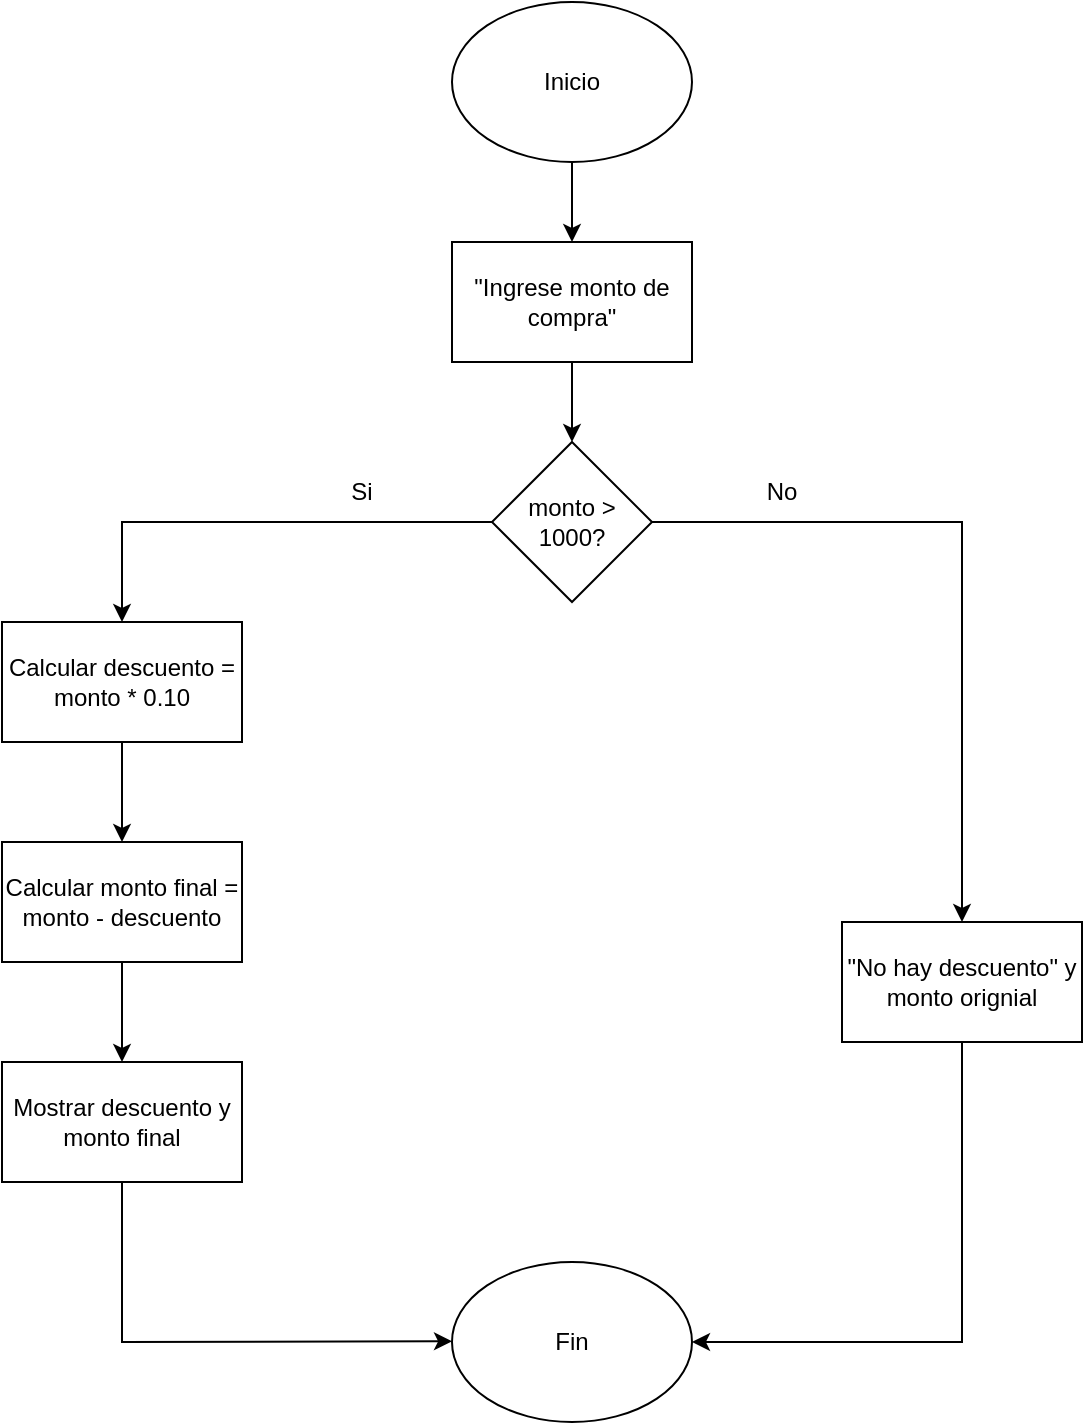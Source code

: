 <mxfile version="26.0.14">
  <diagram name="Página-1" id="KgsN7CgmaPnpd9sLmYtM">
    <mxGraphModel dx="768" dy="385" grid="1" gridSize="10" guides="1" tooltips="1" connect="1" arrows="1" fold="1" page="1" pageScale="1" pageWidth="850" pageHeight="1100" math="0" shadow="0">
      <root>
        <mxCell id="0" />
        <mxCell id="1" parent="0" />
        <mxCell id="lxhHrXHInBEaNNUNYeGH-3" value="" style="edgeStyle=orthogonalEdgeStyle;rounded=0;orthogonalLoop=1;jettySize=auto;html=1;" edge="1" parent="1" source="lxhHrXHInBEaNNUNYeGH-1" target="lxhHrXHInBEaNNUNYeGH-2">
          <mxGeometry relative="1" as="geometry" />
        </mxCell>
        <mxCell id="lxhHrXHInBEaNNUNYeGH-1" value="Inicio" style="ellipse;whiteSpace=wrap;html=1;" vertex="1" parent="1">
          <mxGeometry x="365" y="30" width="120" height="80" as="geometry" />
        </mxCell>
        <mxCell id="lxhHrXHInBEaNNUNYeGH-5" value="" style="edgeStyle=orthogonalEdgeStyle;rounded=0;orthogonalLoop=1;jettySize=auto;html=1;" edge="1" parent="1" source="lxhHrXHInBEaNNUNYeGH-2" target="lxhHrXHInBEaNNUNYeGH-4">
          <mxGeometry relative="1" as="geometry" />
        </mxCell>
        <mxCell id="lxhHrXHInBEaNNUNYeGH-2" value="&quot;Ingrese monto de compra&quot;" style="whiteSpace=wrap;html=1;" vertex="1" parent="1">
          <mxGeometry x="365" y="150" width="120" height="60" as="geometry" />
        </mxCell>
        <mxCell id="lxhHrXHInBEaNNUNYeGH-7" value="" style="edgeStyle=orthogonalEdgeStyle;rounded=0;orthogonalLoop=1;jettySize=auto;html=1;" edge="1" parent="1" source="lxhHrXHInBEaNNUNYeGH-4" target="lxhHrXHInBEaNNUNYeGH-6">
          <mxGeometry relative="1" as="geometry" />
        </mxCell>
        <mxCell id="lxhHrXHInBEaNNUNYeGH-15" value="" style="edgeStyle=orthogonalEdgeStyle;rounded=0;orthogonalLoop=1;jettySize=auto;html=1;" edge="1" parent="1" source="lxhHrXHInBEaNNUNYeGH-4" target="lxhHrXHInBEaNNUNYeGH-14">
          <mxGeometry relative="1" as="geometry" />
        </mxCell>
        <mxCell id="lxhHrXHInBEaNNUNYeGH-4" value="monto &amp;gt; 1000?" style="rhombus;whiteSpace=wrap;html=1;" vertex="1" parent="1">
          <mxGeometry x="385" y="250" width="80" height="80" as="geometry" />
        </mxCell>
        <mxCell id="lxhHrXHInBEaNNUNYeGH-9" value="" style="edgeStyle=orthogonalEdgeStyle;rounded=0;orthogonalLoop=1;jettySize=auto;html=1;" edge="1" parent="1" source="lxhHrXHInBEaNNUNYeGH-6" target="lxhHrXHInBEaNNUNYeGH-8">
          <mxGeometry relative="1" as="geometry" />
        </mxCell>
        <mxCell id="lxhHrXHInBEaNNUNYeGH-6" value="Calcular descuento = monto * 0.10" style="whiteSpace=wrap;html=1;" vertex="1" parent="1">
          <mxGeometry x="140" y="340" width="120" height="60" as="geometry" />
        </mxCell>
        <mxCell id="lxhHrXHInBEaNNUNYeGH-11" value="" style="edgeStyle=orthogonalEdgeStyle;rounded=0;orthogonalLoop=1;jettySize=auto;html=1;" edge="1" parent="1" source="lxhHrXHInBEaNNUNYeGH-8" target="lxhHrXHInBEaNNUNYeGH-10">
          <mxGeometry relative="1" as="geometry" />
        </mxCell>
        <mxCell id="lxhHrXHInBEaNNUNYeGH-8" value="Calcular monto final = monto - descuento" style="whiteSpace=wrap;html=1;" vertex="1" parent="1">
          <mxGeometry x="140" y="450" width="120" height="60" as="geometry" />
        </mxCell>
        <mxCell id="lxhHrXHInBEaNNUNYeGH-10" value="Mostrar descuento y monto final" style="whiteSpace=wrap;html=1;" vertex="1" parent="1">
          <mxGeometry x="140" y="560" width="120" height="60" as="geometry" />
        </mxCell>
        <mxCell id="lxhHrXHInBEaNNUNYeGH-14" value="&quot;No hay descuento&quot; y monto orignial" style="whiteSpace=wrap;html=1;" vertex="1" parent="1">
          <mxGeometry x="560" y="490" width="120" height="60" as="geometry" />
        </mxCell>
        <mxCell id="lxhHrXHInBEaNNUNYeGH-17" value="Fin" style="ellipse;whiteSpace=wrap;html=1;" vertex="1" parent="1">
          <mxGeometry x="365" y="660" width="120" height="80" as="geometry" />
        </mxCell>
        <mxCell id="lxhHrXHInBEaNNUNYeGH-18" value="" style="endArrow=classic;html=1;rounded=0;exitX=0.5;exitY=1;exitDx=0;exitDy=0;" edge="1" parent="1" source="lxhHrXHInBEaNNUNYeGH-10">
          <mxGeometry width="50" height="50" relative="1" as="geometry">
            <mxPoint x="210" y="699.66" as="sourcePoint" />
            <mxPoint x="365" y="699.66" as="targetPoint" />
            <Array as="points">
              <mxPoint x="200" y="700" />
            </Array>
          </mxGeometry>
        </mxCell>
        <mxCell id="lxhHrXHInBEaNNUNYeGH-19" value="" style="endArrow=classic;html=1;rounded=0;entryX=1;entryY=0.5;entryDx=0;entryDy=0;exitX=0.5;exitY=1;exitDx=0;exitDy=0;" edge="1" parent="1" source="lxhHrXHInBEaNNUNYeGH-14" target="lxhHrXHInBEaNNUNYeGH-17">
          <mxGeometry width="50" height="50" relative="1" as="geometry">
            <mxPoint x="590" y="630" as="sourcePoint" />
            <mxPoint x="640" y="580" as="targetPoint" />
            <Array as="points">
              <mxPoint x="620" y="700" />
            </Array>
          </mxGeometry>
        </mxCell>
        <mxCell id="lxhHrXHInBEaNNUNYeGH-20" value="Si" style="text;html=1;align=center;verticalAlign=middle;whiteSpace=wrap;rounded=0;" vertex="1" parent="1">
          <mxGeometry x="290" y="260" width="60" height="30" as="geometry" />
        </mxCell>
        <mxCell id="lxhHrXHInBEaNNUNYeGH-21" value="No" style="text;html=1;align=center;verticalAlign=middle;whiteSpace=wrap;rounded=0;" vertex="1" parent="1">
          <mxGeometry x="500" y="260" width="60" height="30" as="geometry" />
        </mxCell>
      </root>
    </mxGraphModel>
  </diagram>
</mxfile>

